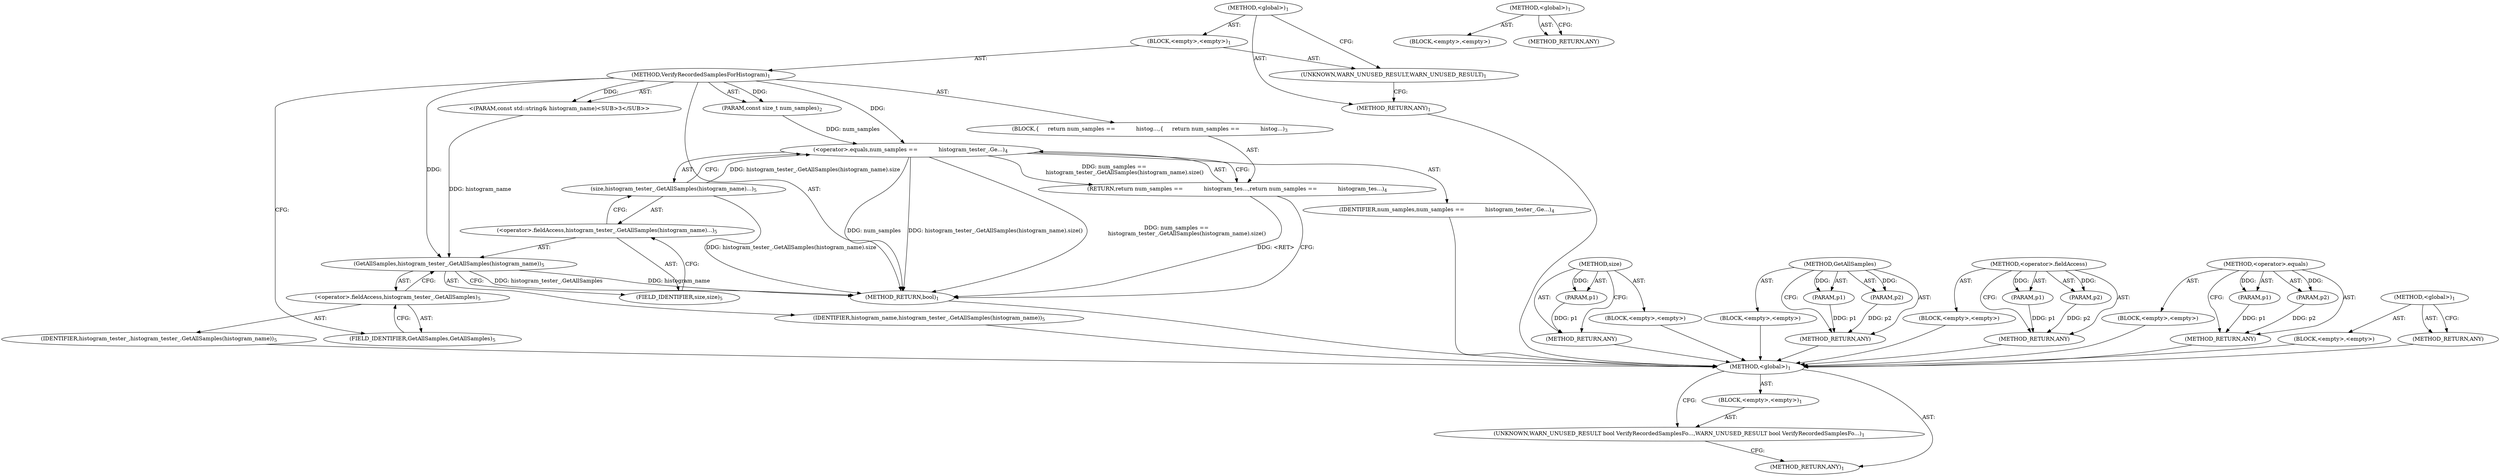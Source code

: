 digraph "&lt;global&gt;" {
vulnerable_6 [label=<(METHOD,&lt;global&gt;)<SUB>1</SUB>>];
vulnerable_7 [label=<(BLOCK,&lt;empty&gt;,&lt;empty&gt;)<SUB>1</SUB>>];
vulnerable_8 [label=<(UNKNOWN,WARN_UNUSED_RESULT,WARN_UNUSED_RESULT)<SUB>1</SUB>>];
vulnerable_9 [label=<(METHOD,VerifyRecordedSamplesForHistogram)<SUB>1</SUB>>];
vulnerable_10 [label=<(PARAM,const size_t num_samples)<SUB>2</SUB>>];
vulnerable_11 [label="<(PARAM,const std::string&amp; histogram_name)<SUB>3</SUB>>"];
vulnerable_12 [label=<(BLOCK,{
     return num_samples ==
            histog...,{
     return num_samples ==
            histog...)<SUB>3</SUB>>];
vulnerable_13 [label=<(RETURN,return num_samples ==
            histogram_tes...,return num_samples ==
            histogram_tes...)<SUB>4</SUB>>];
vulnerable_14 [label=<(&lt;operator&gt;.equals,num_samples ==
            histogram_tester_.Ge...)<SUB>4</SUB>>];
vulnerable_15 [label=<(IDENTIFIER,num_samples,num_samples ==
            histogram_tester_.Ge...)<SUB>4</SUB>>];
vulnerable_16 [label=<(size,histogram_tester_.GetAllSamples(histogram_name)...)<SUB>5</SUB>>];
vulnerable_17 [label=<(&lt;operator&gt;.fieldAccess,histogram_tester_.GetAllSamples(histogram_name)...)<SUB>5</SUB>>];
vulnerable_18 [label=<(GetAllSamples,histogram_tester_.GetAllSamples(histogram_name))<SUB>5</SUB>>];
vulnerable_19 [label=<(&lt;operator&gt;.fieldAccess,histogram_tester_.GetAllSamples)<SUB>5</SUB>>];
vulnerable_20 [label=<(IDENTIFIER,histogram_tester_,histogram_tester_.GetAllSamples(histogram_name))<SUB>5</SUB>>];
vulnerable_21 [label=<(FIELD_IDENTIFIER,GetAllSamples,GetAllSamples)<SUB>5</SUB>>];
vulnerable_22 [label=<(IDENTIFIER,histogram_name,histogram_tester_.GetAllSamples(histogram_name))<SUB>5</SUB>>];
vulnerable_23 [label=<(FIELD_IDENTIFIER,size,size)<SUB>5</SUB>>];
vulnerable_24 [label=<(METHOD_RETURN,bool)<SUB>1</SUB>>];
vulnerable_26 [label=<(METHOD_RETURN,ANY)<SUB>1</SUB>>];
vulnerable_50 [label=<(METHOD,size)>];
vulnerable_51 [label=<(PARAM,p1)>];
vulnerable_52 [label=<(BLOCK,&lt;empty&gt;,&lt;empty&gt;)>];
vulnerable_53 [label=<(METHOD_RETURN,ANY)>];
vulnerable_59 [label=<(METHOD,GetAllSamples)>];
vulnerable_60 [label=<(PARAM,p1)>];
vulnerable_61 [label=<(PARAM,p2)>];
vulnerable_62 [label=<(BLOCK,&lt;empty&gt;,&lt;empty&gt;)>];
vulnerable_63 [label=<(METHOD_RETURN,ANY)>];
vulnerable_54 [label=<(METHOD,&lt;operator&gt;.fieldAccess)>];
vulnerable_55 [label=<(PARAM,p1)>];
vulnerable_56 [label=<(PARAM,p2)>];
vulnerable_57 [label=<(BLOCK,&lt;empty&gt;,&lt;empty&gt;)>];
vulnerable_58 [label=<(METHOD_RETURN,ANY)>];
vulnerable_45 [label=<(METHOD,&lt;operator&gt;.equals)>];
vulnerable_46 [label=<(PARAM,p1)>];
vulnerable_47 [label=<(PARAM,p2)>];
vulnerable_48 [label=<(BLOCK,&lt;empty&gt;,&lt;empty&gt;)>];
vulnerable_49 [label=<(METHOD_RETURN,ANY)>];
vulnerable_39 [label=<(METHOD,&lt;global&gt;)<SUB>1</SUB>>];
vulnerable_40 [label=<(BLOCK,&lt;empty&gt;,&lt;empty&gt;)>];
vulnerable_41 [label=<(METHOD_RETURN,ANY)>];
fixed_6 [label=<(METHOD,&lt;global&gt;)<SUB>1</SUB>>];
fixed_7 [label=<(BLOCK,&lt;empty&gt;,&lt;empty&gt;)<SUB>1</SUB>>];
fixed_8 [label=<(UNKNOWN,WARN_UNUSED_RESULT bool VerifyRecordedSamplesFo...,WARN_UNUSED_RESULT bool VerifyRecordedSamplesFo...)<SUB>1</SUB>>];
fixed_9 [label=<(METHOD_RETURN,ANY)<SUB>1</SUB>>];
fixed_14 [label=<(METHOD,&lt;global&gt;)<SUB>1</SUB>>];
fixed_15 [label=<(BLOCK,&lt;empty&gt;,&lt;empty&gt;)>];
fixed_16 [label=<(METHOD_RETURN,ANY)>];
vulnerable_6 -> vulnerable_7  [key=0, label="AST: "];
vulnerable_6 -> vulnerable_26  [key=0, label="AST: "];
vulnerable_6 -> vulnerable_8  [key=0, label="CFG: "];
vulnerable_7 -> vulnerable_8  [key=0, label="AST: "];
vulnerable_7 -> vulnerable_9  [key=0, label="AST: "];
vulnerable_8 -> vulnerable_26  [key=0, label="CFG: "];
vulnerable_9 -> vulnerable_10  [key=0, label="AST: "];
vulnerable_9 -> vulnerable_10  [key=1, label="DDG: "];
vulnerable_9 -> vulnerable_11  [key=0, label="AST: "];
vulnerable_9 -> vulnerable_11  [key=1, label="DDG: "];
vulnerable_9 -> vulnerable_12  [key=0, label="AST: "];
vulnerable_9 -> vulnerable_24  [key=0, label="AST: "];
vulnerable_9 -> vulnerable_21  [key=0, label="CFG: "];
vulnerable_9 -> vulnerable_14  [key=0, label="DDG: "];
vulnerable_9 -> vulnerable_18  [key=0, label="DDG: "];
vulnerable_10 -> vulnerable_14  [key=0, label="DDG: num_samples"];
vulnerable_11 -> vulnerable_18  [key=0, label="DDG: histogram_name"];
vulnerable_12 -> vulnerable_13  [key=0, label="AST: "];
vulnerable_13 -> vulnerable_14  [key=0, label="AST: "];
vulnerable_13 -> vulnerable_24  [key=0, label="CFG: "];
vulnerable_13 -> vulnerable_24  [key=1, label="DDG: &lt;RET&gt;"];
vulnerable_14 -> vulnerable_15  [key=0, label="AST: "];
vulnerable_14 -> vulnerable_16  [key=0, label="AST: "];
vulnerable_14 -> vulnerable_13  [key=0, label="CFG: "];
vulnerable_14 -> vulnerable_13  [key=1, label="DDG: num_samples ==
            histogram_tester_.GetAllSamples(histogram_name).size()"];
vulnerable_14 -> vulnerable_24  [key=0, label="DDG: num_samples"];
vulnerable_14 -> vulnerable_24  [key=1, label="DDG: histogram_tester_.GetAllSamples(histogram_name).size()"];
vulnerable_14 -> vulnerable_24  [key=2, label="DDG: num_samples ==
            histogram_tester_.GetAllSamples(histogram_name).size()"];
vulnerable_15 -> fixed_6  [key=0];
vulnerable_16 -> vulnerable_17  [key=0, label="AST: "];
vulnerable_16 -> vulnerable_14  [key=0, label="CFG: "];
vulnerable_16 -> vulnerable_14  [key=1, label="DDG: histogram_tester_.GetAllSamples(histogram_name).size"];
vulnerable_16 -> vulnerable_24  [key=0, label="DDG: histogram_tester_.GetAllSamples(histogram_name).size"];
vulnerable_17 -> vulnerable_18  [key=0, label="AST: "];
vulnerable_17 -> vulnerable_23  [key=0, label="AST: "];
vulnerable_17 -> vulnerable_16  [key=0, label="CFG: "];
vulnerable_18 -> vulnerable_19  [key=0, label="AST: "];
vulnerable_18 -> vulnerable_22  [key=0, label="AST: "];
vulnerable_18 -> vulnerable_23  [key=0, label="CFG: "];
vulnerable_18 -> vulnerable_24  [key=0, label="DDG: histogram_tester_.GetAllSamples"];
vulnerable_18 -> vulnerable_24  [key=1, label="DDG: histogram_name"];
vulnerable_19 -> vulnerable_20  [key=0, label="AST: "];
vulnerable_19 -> vulnerable_21  [key=0, label="AST: "];
vulnerable_19 -> vulnerable_18  [key=0, label="CFG: "];
vulnerable_20 -> fixed_6  [key=0];
vulnerable_21 -> vulnerable_19  [key=0, label="CFG: "];
vulnerable_22 -> fixed_6  [key=0];
vulnerable_23 -> vulnerable_17  [key=0, label="CFG: "];
vulnerable_24 -> fixed_6  [key=0];
vulnerable_26 -> fixed_6  [key=0];
vulnerable_50 -> vulnerable_51  [key=0, label="AST: "];
vulnerable_50 -> vulnerable_51  [key=1, label="DDG: "];
vulnerable_50 -> vulnerable_52  [key=0, label="AST: "];
vulnerable_50 -> vulnerable_53  [key=0, label="AST: "];
vulnerable_50 -> vulnerable_53  [key=1, label="CFG: "];
vulnerable_51 -> vulnerable_53  [key=0, label="DDG: p1"];
vulnerable_52 -> fixed_6  [key=0];
vulnerable_53 -> fixed_6  [key=0];
vulnerable_59 -> vulnerable_60  [key=0, label="AST: "];
vulnerable_59 -> vulnerable_60  [key=1, label="DDG: "];
vulnerable_59 -> vulnerable_62  [key=0, label="AST: "];
vulnerable_59 -> vulnerable_61  [key=0, label="AST: "];
vulnerable_59 -> vulnerable_61  [key=1, label="DDG: "];
vulnerable_59 -> vulnerable_63  [key=0, label="AST: "];
vulnerable_59 -> vulnerable_63  [key=1, label="CFG: "];
vulnerable_60 -> vulnerable_63  [key=0, label="DDG: p1"];
vulnerable_61 -> vulnerable_63  [key=0, label="DDG: p2"];
vulnerable_62 -> fixed_6  [key=0];
vulnerable_63 -> fixed_6  [key=0];
vulnerable_54 -> vulnerable_55  [key=0, label="AST: "];
vulnerable_54 -> vulnerable_55  [key=1, label="DDG: "];
vulnerable_54 -> vulnerable_57  [key=0, label="AST: "];
vulnerable_54 -> vulnerable_56  [key=0, label="AST: "];
vulnerable_54 -> vulnerable_56  [key=1, label="DDG: "];
vulnerable_54 -> vulnerable_58  [key=0, label="AST: "];
vulnerable_54 -> vulnerable_58  [key=1, label="CFG: "];
vulnerable_55 -> vulnerable_58  [key=0, label="DDG: p1"];
vulnerable_56 -> vulnerable_58  [key=0, label="DDG: p2"];
vulnerable_57 -> fixed_6  [key=0];
vulnerable_58 -> fixed_6  [key=0];
vulnerable_45 -> vulnerable_46  [key=0, label="AST: "];
vulnerable_45 -> vulnerable_46  [key=1, label="DDG: "];
vulnerable_45 -> vulnerable_48  [key=0, label="AST: "];
vulnerable_45 -> vulnerable_47  [key=0, label="AST: "];
vulnerable_45 -> vulnerable_47  [key=1, label="DDG: "];
vulnerable_45 -> vulnerable_49  [key=0, label="AST: "];
vulnerable_45 -> vulnerable_49  [key=1, label="CFG: "];
vulnerable_46 -> vulnerable_49  [key=0, label="DDG: p1"];
vulnerable_47 -> vulnerable_49  [key=0, label="DDG: p2"];
vulnerable_48 -> fixed_6  [key=0];
vulnerable_49 -> fixed_6  [key=0];
vulnerable_39 -> vulnerable_40  [key=0, label="AST: "];
vulnerable_39 -> vulnerable_41  [key=0, label="AST: "];
vulnerable_39 -> vulnerable_41  [key=1, label="CFG: "];
vulnerable_40 -> fixed_6  [key=0];
vulnerable_41 -> fixed_6  [key=0];
fixed_6 -> fixed_7  [key=0, label="AST: "];
fixed_6 -> fixed_9  [key=0, label="AST: "];
fixed_6 -> fixed_8  [key=0, label="CFG: "];
fixed_7 -> fixed_8  [key=0, label="AST: "];
fixed_8 -> fixed_9  [key=0, label="CFG: "];
fixed_14 -> fixed_15  [key=0, label="AST: "];
fixed_14 -> fixed_16  [key=0, label="AST: "];
fixed_14 -> fixed_16  [key=1, label="CFG: "];
}
